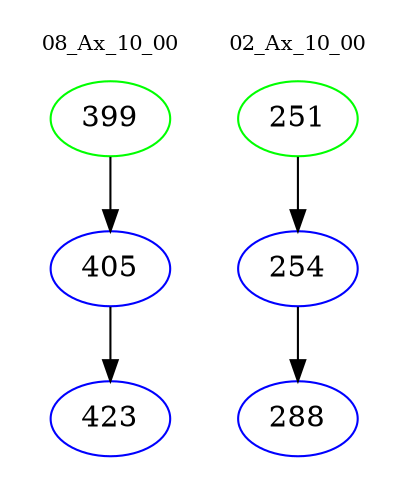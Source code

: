 digraph{
subgraph cluster_0 {
color = white
label = "08_Ax_10_00";
fontsize=10;
T0_399 [label="399", color="green"]
T0_399 -> T0_405 [color="black"]
T0_405 [label="405", color="blue"]
T0_405 -> T0_423 [color="black"]
T0_423 [label="423", color="blue"]
}
subgraph cluster_1 {
color = white
label = "02_Ax_10_00";
fontsize=10;
T1_251 [label="251", color="green"]
T1_251 -> T1_254 [color="black"]
T1_254 [label="254", color="blue"]
T1_254 -> T1_288 [color="black"]
T1_288 [label="288", color="blue"]
}
}
